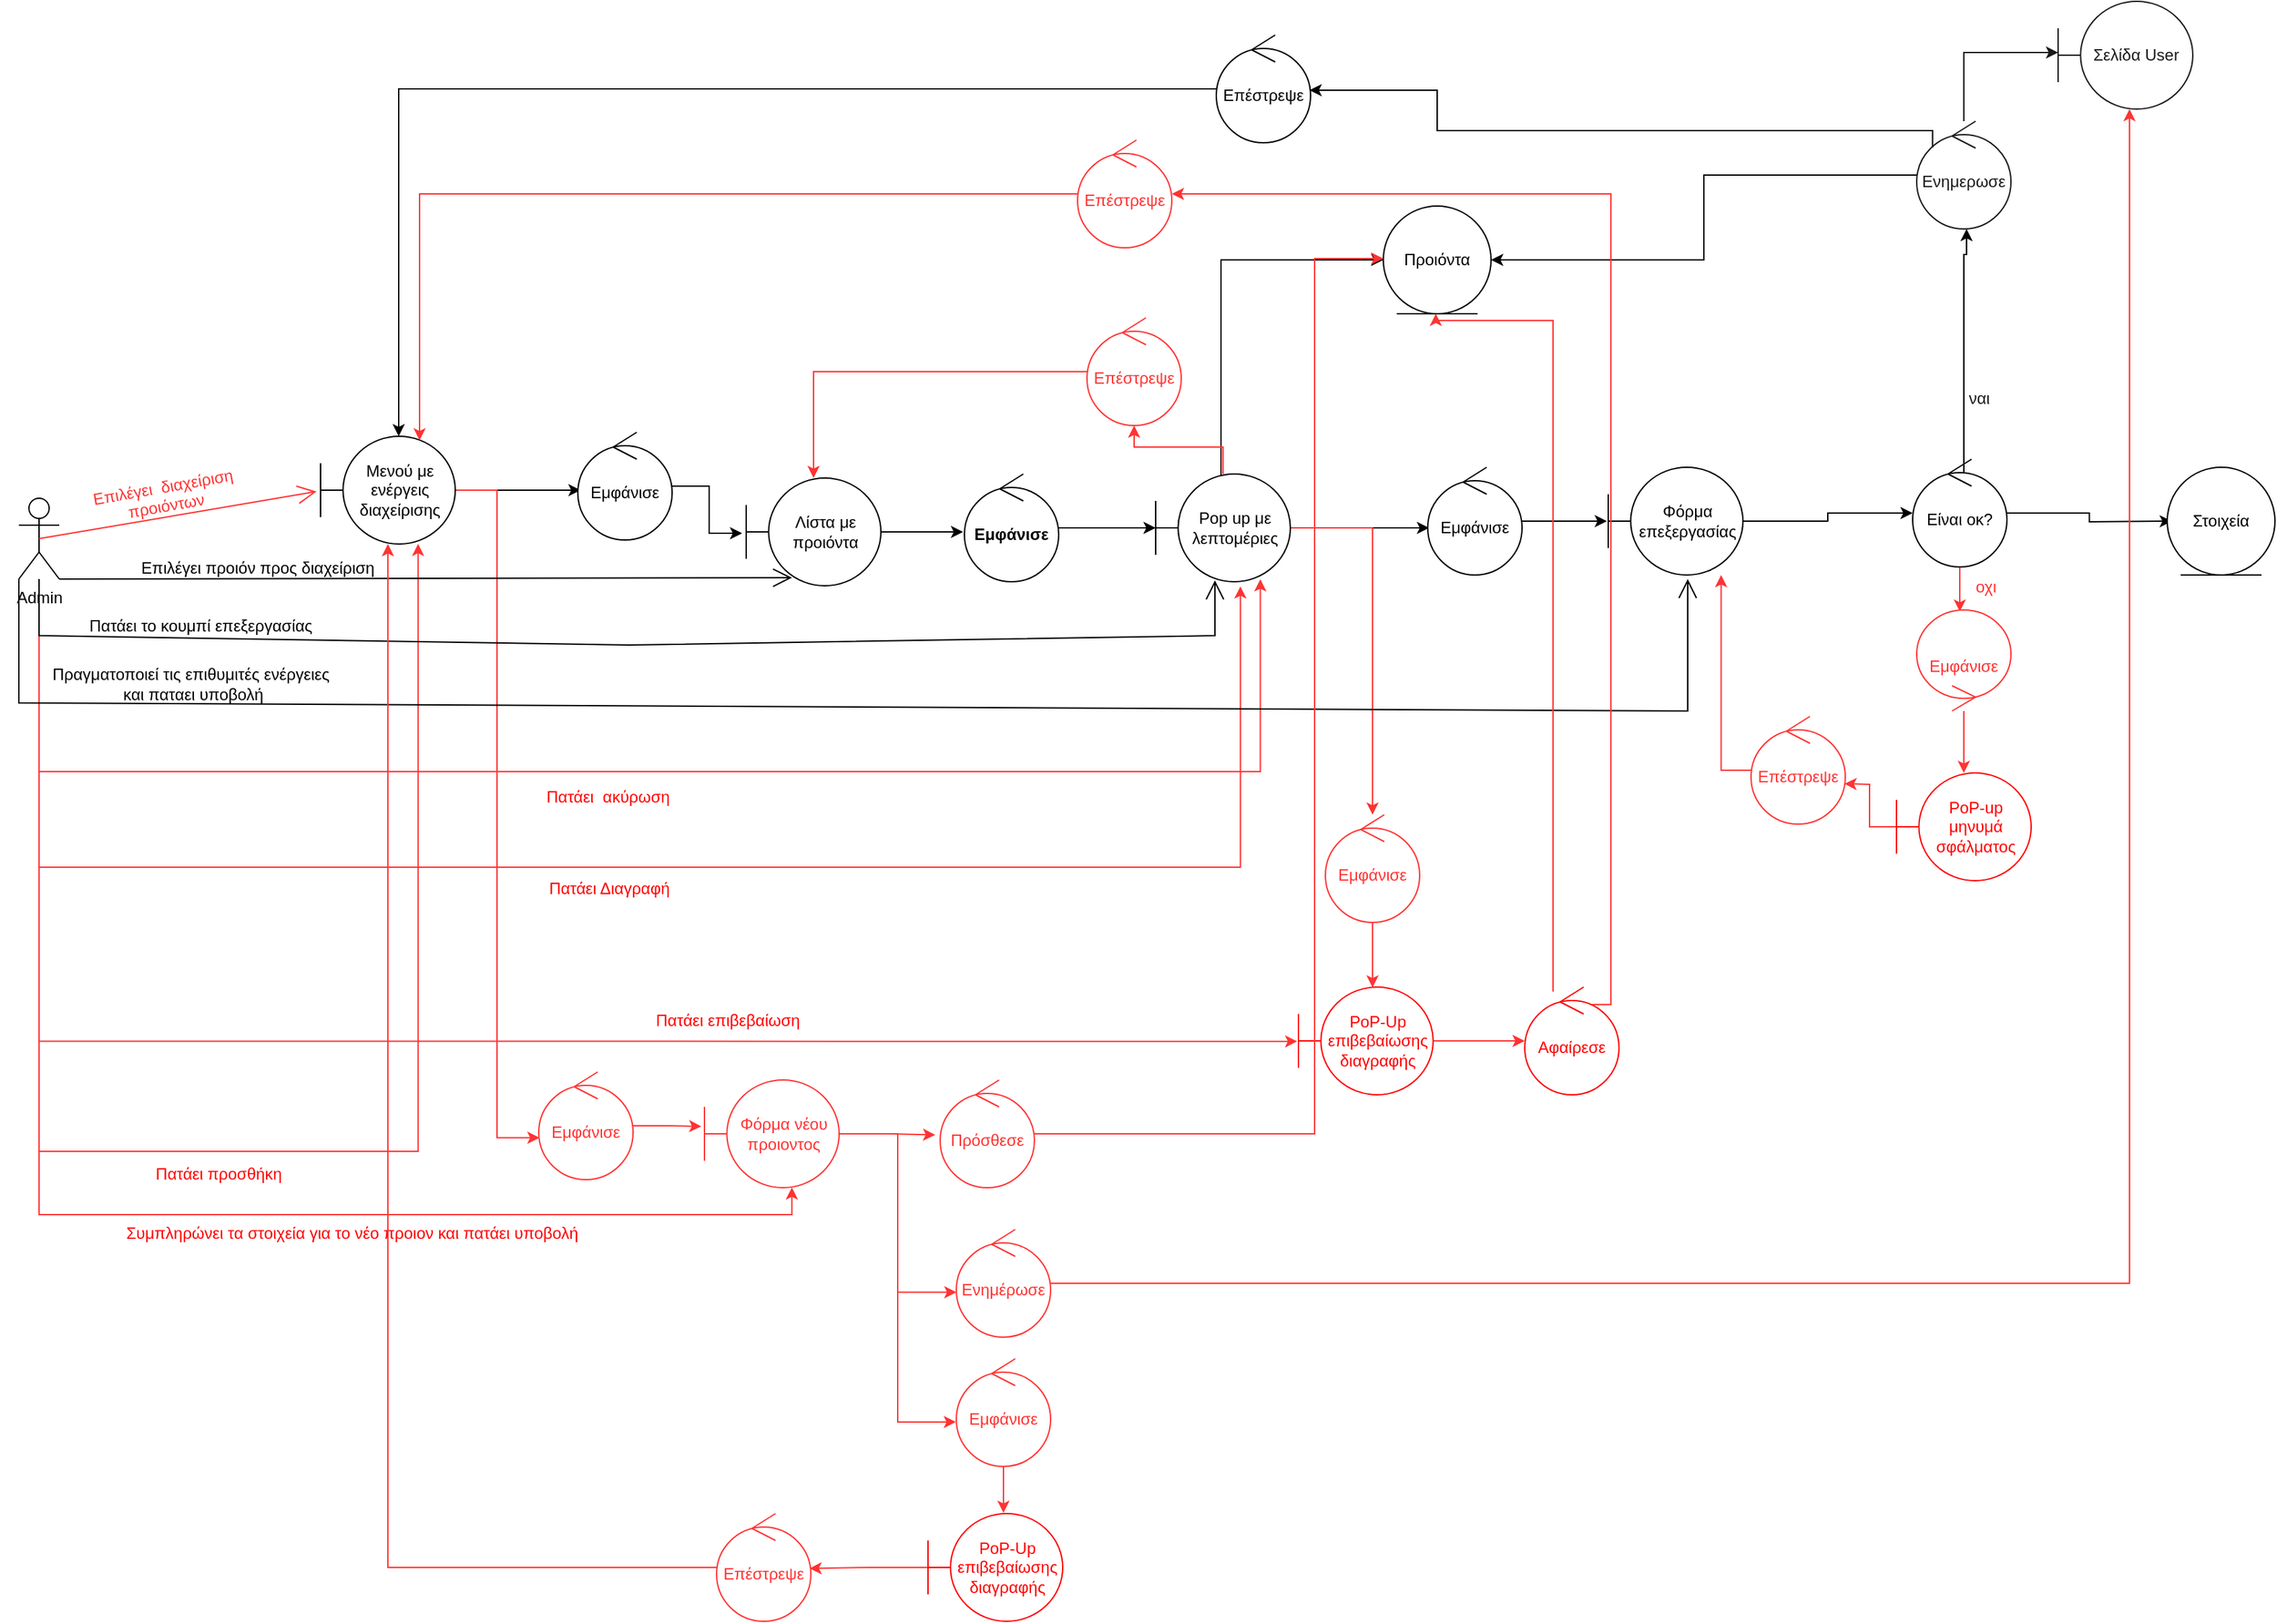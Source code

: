 <mxfile version="21.0.8" type="device"><diagram id="BVk4dmDbdAy633cZZQR-" name="Page-1"><mxGraphModel dx="2369" dy="1790" grid="0" gridSize="10" guides="1" tooltips="1" connect="1" arrows="1" fold="1" page="1" pageScale="1" pageWidth="827" pageHeight="583" math="0" shadow="0"><root><mxCell id="0"/><mxCell id="1" parent="0"/><mxCell id="6h5A-YxU4IPM1aqEzXsE-11" style="edgeStyle=orthogonalEdgeStyle;rounded=0;orthogonalLoop=1;jettySize=auto;html=1;entryX=0.777;entryY=0.977;entryDx=0;entryDy=0;entryPerimeter=0;strokeColor=#FF3333;" parent="1" source="ZYEHOrxE9jS_lm-E14R--1" target="ZYEHOrxE9jS_lm-E14R--22" edge="1"><mxGeometry relative="1" as="geometry"><Array as="points"><mxPoint x="35" y="403"/><mxPoint x="942" y="403"/></Array></mxGeometry></mxCell><mxCell id="6h5A-YxU4IPM1aqEzXsE-22" style="edgeStyle=orthogonalEdgeStyle;rounded=0;orthogonalLoop=1;jettySize=auto;html=1;entryX=0.629;entryY=1.043;entryDx=0;entryDy=0;entryPerimeter=0;strokeColor=#FF3333;" parent="1" source="ZYEHOrxE9jS_lm-E14R--1" target="ZYEHOrxE9jS_lm-E14R--22" edge="1"><mxGeometry relative="1" as="geometry"><Array as="points"><mxPoint x="35" y="474"/><mxPoint x="927" y="474"/></Array></mxGeometry></mxCell><mxCell id="6h5A-YxU4IPM1aqEzXsE-29" style="edgeStyle=orthogonalEdgeStyle;rounded=0;orthogonalLoop=1;jettySize=auto;html=1;entryX=-0.009;entryY=0.504;entryDx=0;entryDy=0;entryPerimeter=0;strokeColor=#FF3333;" parent="1" source="ZYEHOrxE9jS_lm-E14R--1" target="6h5A-YxU4IPM1aqEzXsE-27" edge="1"><mxGeometry relative="1" as="geometry"><Array as="points"><mxPoint x="35" y="603"/></Array></mxGeometry></mxCell><mxCell id="6h5A-YxU4IPM1aqEzXsE-42" style="edgeStyle=orthogonalEdgeStyle;rounded=0;orthogonalLoop=1;jettySize=auto;html=1;entryX=0.724;entryY=0.998;entryDx=0;entryDy=0;entryPerimeter=0;strokeColor=#FF3333;" parent="1" source="ZYEHOrxE9jS_lm-E14R--1" target="ZYEHOrxE9jS_lm-E14R--6" edge="1"><mxGeometry relative="1" as="geometry"><Array as="points"><mxPoint x="35" y="685"/><mxPoint x="316" y="685"/></Array></mxGeometry></mxCell><mxCell id="6h5A-YxU4IPM1aqEzXsE-47" style="edgeStyle=orthogonalEdgeStyle;rounded=0;orthogonalLoop=1;jettySize=auto;html=1;entryX=0.649;entryY=0.997;entryDx=0;entryDy=0;entryPerimeter=0;strokeColor=#FF3333;" parent="1" source="ZYEHOrxE9jS_lm-E14R--1" target="6h5A-YxU4IPM1aqEzXsE-43" edge="1"><mxGeometry relative="1" as="geometry"><Array as="points"><mxPoint x="35" y="732"/><mxPoint x="594" y="732"/></Array></mxGeometry></mxCell><mxCell id="ZYEHOrxE9jS_lm-E14R--1" value="Admin" style="shape=umlActor;verticalLabelPosition=bottom;verticalAlign=top;html=1;" parent="1" vertex="1"><mxGeometry x="20" y="200" width="30" height="60" as="geometry"/></mxCell><mxCell id="ZYEHOrxE9jS_lm-E14R--5" value="" style="endArrow=open;endFill=1;endSize=12;html=1;rounded=0;exitX=0.5;exitY=0.5;exitDx=0;exitDy=0;exitPerimeter=0;entryX=-0.03;entryY=0.513;entryDx=0;entryDy=0;entryPerimeter=0;strokeColor=#FF3333;" parent="1" source="ZYEHOrxE9jS_lm-E14R--1" target="ZYEHOrxE9jS_lm-E14R--6" edge="1"><mxGeometry width="160" relative="1" as="geometry"><mxPoint x="334" y="250" as="sourcePoint"/><mxPoint x="170" y="230" as="targetPoint"/></mxGeometry></mxCell><mxCell id="ZYEHOrxE9jS_lm-E14R--8" style="edgeStyle=orthogonalEdgeStyle;rounded=0;orthogonalLoop=1;jettySize=auto;html=1;entryX=0.029;entryY=0.538;entryDx=0;entryDy=0;entryPerimeter=0;" parent="1" source="ZYEHOrxE9jS_lm-E14R--6" target="ZYEHOrxE9jS_lm-E14R--10" edge="1"><mxGeometry relative="1" as="geometry"><mxPoint x="452" y="230" as="targetPoint"/></mxGeometry></mxCell><mxCell id="6h5A-YxU4IPM1aqEzXsE-45" style="edgeStyle=orthogonalEdgeStyle;rounded=0;orthogonalLoop=1;jettySize=auto;html=1;entryX=0.008;entryY=0.611;entryDx=0;entryDy=0;entryPerimeter=0;strokeColor=#FF3333;" parent="1" source="ZYEHOrxE9jS_lm-E14R--6" target="6h5A-YxU4IPM1aqEzXsE-44" edge="1"><mxGeometry relative="1" as="geometry"/></mxCell><mxCell id="ZYEHOrxE9jS_lm-E14R--6" value="Μενού με ενέργεις διαχείρισης" style="shape=umlBoundary;whiteSpace=wrap;html=1;" parent="1" vertex="1"><mxGeometry x="244" y="154" width="100" height="80" as="geometry"/></mxCell><mxCell id="ZYEHOrxE9jS_lm-E14R--7" value="&lt;font color=&quot;#ff3333&quot;&gt;Επιλέγει&amp;nbsp;&amp;nbsp;διαχείριση&lt;br&gt;προιόντων&lt;br&gt;&amp;nbsp;&lt;/font&gt;" style="text;html=1;align=center;verticalAlign=middle;resizable=0;points=[];autosize=1;strokeColor=none;fillColor=none;rotation=-10;" parent="1" vertex="1"><mxGeometry x="67" y="178" width="123" height="55" as="geometry"/></mxCell><mxCell id="ZYEHOrxE9jS_lm-E14R--12" style="edgeStyle=orthogonalEdgeStyle;rounded=0;orthogonalLoop=1;jettySize=auto;html=1;entryX=-0.03;entryY=0.513;entryDx=0;entryDy=0;entryPerimeter=0;" parent="1" source="ZYEHOrxE9jS_lm-E14R--10" target="ZYEHOrxE9jS_lm-E14R--15" edge="1"><mxGeometry relative="1" as="geometry"><mxPoint x="558" y="223" as="targetPoint"/></mxGeometry></mxCell><mxCell id="ZYEHOrxE9jS_lm-E14R--10" value="&lt;span style=&quot;&quot;&gt;Εμφάνισε&lt;/span&gt;" style="ellipse;shape=umlControl;whiteSpace=wrap;html=1;" parent="1" vertex="1"><mxGeometry x="435" y="151" width="70" height="80" as="geometry"/></mxCell><mxCell id="ZYEHOrxE9jS_lm-E14R--14" value="Επιλέγει προιόν προς διαχείριση" style="text;html=1;align=center;verticalAlign=middle;resizable=0;points=[];autosize=1;strokeColor=none;fillColor=none;rotation=0;" parent="1" vertex="1"><mxGeometry x="101" y="239" width="191" height="26" as="geometry"/></mxCell><mxCell id="ZYEHOrxE9jS_lm-E14R--20" style="edgeStyle=orthogonalEdgeStyle;rounded=0;orthogonalLoop=1;jettySize=auto;html=1;entryX=-0.014;entryY=0.538;entryDx=0;entryDy=0;entryPerimeter=0;" parent="1" source="ZYEHOrxE9jS_lm-E14R--15" target="ZYEHOrxE9jS_lm-E14R--19" edge="1"><mxGeometry relative="1" as="geometry"/></mxCell><mxCell id="ZYEHOrxE9jS_lm-E14R--15" value="Λίστα με προιόντα" style="shape=umlBoundary;whiteSpace=wrap;html=1;" parent="1" vertex="1"><mxGeometry x="560" y="185" width="100" height="80" as="geometry"/></mxCell><mxCell id="ZYEHOrxE9jS_lm-E14R--17" value="" style="endArrow=open;endFill=1;endSize=12;html=1;rounded=0;entryX=0.34;entryY=0.925;entryDx=0;entryDy=0;entryPerimeter=0;exitX=1;exitY=1;exitDx=0;exitDy=0;exitPerimeter=0;" parent="1" source="ZYEHOrxE9jS_lm-E14R--1" target="ZYEHOrxE9jS_lm-E14R--15" edge="1"><mxGeometry width="160" relative="1" as="geometry"><mxPoint x="332" y="339" as="sourcePoint"/><mxPoint x="492" y="339" as="targetPoint"/><Array as="points"/></mxGeometry></mxCell><mxCell id="ZYEHOrxE9jS_lm-E14R--21" style="edgeStyle=orthogonalEdgeStyle;rounded=0;orthogonalLoop=1;jettySize=auto;html=1;" parent="1" source="ZYEHOrxE9jS_lm-E14R--19" target="ZYEHOrxE9jS_lm-E14R--22" edge="1"><mxGeometry relative="1" as="geometry"><mxPoint x="921" y="222" as="targetPoint"/></mxGeometry></mxCell><mxCell id="6h5A-YxU4IPM1aqEzXsE-4" style="edgeStyle=orthogonalEdgeStyle;rounded=0;orthogonalLoop=1;jettySize=auto;html=1;entryX=0;entryY=0.5;entryDx=0;entryDy=0;" parent="1" source="ZYEHOrxE9jS_lm-E14R--19" target="6h5A-YxU4IPM1aqEzXsE-3" edge="1"><mxGeometry relative="1" as="geometry"/></mxCell><mxCell id="ZYEHOrxE9jS_lm-E14R--19" value="Εμφάνισε" style="ellipse;shape=umlControl;whiteSpace=wrap;html=1;fontStyle=1" parent="1" vertex="1"><mxGeometry x="722" y="182" width="70" height="80" as="geometry"/></mxCell><mxCell id="ZYEHOrxE9jS_lm-E14R--25" style="edgeStyle=orthogonalEdgeStyle;rounded=0;orthogonalLoop=1;jettySize=auto;html=1;entryX=0.014;entryY=0.563;entryDx=0;entryDy=0;entryPerimeter=0;" parent="1" source="ZYEHOrxE9jS_lm-E14R--22" target="ZYEHOrxE9jS_lm-E14R--26" edge="1"><mxGeometry relative="1" as="geometry"><mxPoint x="1060" y="222" as="targetPoint"/></mxGeometry></mxCell><mxCell id="6h5A-YxU4IPM1aqEzXsE-14" style="edgeStyle=orthogonalEdgeStyle;rounded=0;orthogonalLoop=1;jettySize=auto;html=1;strokeColor=#FF3333;" parent="1" source="ZYEHOrxE9jS_lm-E14R--22" target="6h5A-YxU4IPM1aqEzXsE-13" edge="1"><mxGeometry relative="1" as="geometry"/></mxCell><mxCell id="6h5A-YxU4IPM1aqEzXsE-25" style="edgeStyle=orthogonalEdgeStyle;rounded=0;orthogonalLoop=1;jettySize=auto;html=1;strokeColor=#FF3333;" parent="1" source="ZYEHOrxE9jS_lm-E14R--22" target="6h5A-YxU4IPM1aqEzXsE-24" edge="1"><mxGeometry relative="1" as="geometry"/></mxCell><mxCell id="ZYEHOrxE9jS_lm-E14R--22" value="Pop up με λεπτομέριες " style="shape=umlBoundary;whiteSpace=wrap;html=1;" parent="1" vertex="1"><mxGeometry x="864" y="182" width="100" height="80" as="geometry"/></mxCell><mxCell id="ZYEHOrxE9jS_lm-E14R--23" value="" style="endArrow=open;endFill=1;endSize=12;html=1;rounded=0;entryX=0.44;entryY=0.988;entryDx=0;entryDy=0;entryPerimeter=0;" parent="1" source="ZYEHOrxE9jS_lm-E14R--1" target="ZYEHOrxE9jS_lm-E14R--22" edge="1"><mxGeometry width="160" relative="1" as="geometry"><mxPoint x="332" y="338" as="sourcePoint"/><mxPoint x="914" y="302" as="targetPoint"/><Array as="points"><mxPoint x="35" y="302"/><mxPoint x="473" y="309"/><mxPoint x="908" y="302"/></Array></mxGeometry></mxCell><mxCell id="ZYEHOrxE9jS_lm-E14R--24" value="&amp;nbsp;Πατάει το κουμπί επεξεργασίας" style="text;html=1;align=center;verticalAlign=middle;resizable=0;points=[];autosize=1;strokeColor=none;fillColor=none;" parent="1" vertex="1"><mxGeometry x="59" y="282" width="187" height="26" as="geometry"/></mxCell><mxCell id="ZYEHOrxE9jS_lm-E14R--29" style="edgeStyle=orthogonalEdgeStyle;rounded=0;orthogonalLoop=1;jettySize=auto;html=1;entryX=-0.01;entryY=0.5;entryDx=0;entryDy=0;entryPerimeter=0;" parent="1" source="ZYEHOrxE9jS_lm-E14R--26" target="ZYEHOrxE9jS_lm-E14R--28" edge="1"><mxGeometry relative="1" as="geometry"/></mxCell><mxCell id="ZYEHOrxE9jS_lm-E14R--26" value="Εμφάνισε" style="ellipse;shape=umlControl;whiteSpace=wrap;html=1;" parent="1" vertex="1"><mxGeometry x="1066" y="177" width="70" height="80" as="geometry"/></mxCell><mxCell id="ZYEHOrxE9jS_lm-E14R--33" style="edgeStyle=orthogonalEdgeStyle;rounded=0;orthogonalLoop=1;jettySize=auto;html=1;" parent="1" source="ZYEHOrxE9jS_lm-E14R--28" target="ZYEHOrxE9jS_lm-E14R--34" edge="1"><mxGeometry relative="1" as="geometry"><mxPoint x="1370" y="217" as="targetPoint"/></mxGeometry></mxCell><mxCell id="ZYEHOrxE9jS_lm-E14R--28" value="Φόρμα επεξεργασίας" style="shape=umlBoundary;whiteSpace=wrap;html=1;" parent="1" vertex="1"><mxGeometry x="1200" y="177" width="100" height="80" as="geometry"/></mxCell><mxCell id="ZYEHOrxE9jS_lm-E14R--30" value="" style="endArrow=open;endFill=1;endSize=12;html=1;rounded=0;exitX=0;exitY=1;exitDx=0;exitDy=0;exitPerimeter=0;" parent="1" source="ZYEHOrxE9jS_lm-E14R--1" edge="1"><mxGeometry width="160" relative="1" as="geometry"><mxPoint x="425" y="208" as="sourcePoint"/><mxPoint x="1259" y="260" as="targetPoint"/><Array as="points"><mxPoint x="20" y="352"/><mxPoint x="1259" y="358"/></Array></mxGeometry></mxCell><mxCell id="ZYEHOrxE9jS_lm-E14R--32" value="Πραγματοποιεί τις επιθυμιτές ενέργειες&amp;nbsp;&lt;br&gt;και παταει υποβολή" style="text;html=1;align=center;verticalAlign=middle;resizable=0;points=[];autosize=1;strokeColor=none;fillColor=none;" parent="1" vertex="1"><mxGeometry x="35" y="317" width="227" height="41" as="geometry"/></mxCell><mxCell id="ZYEHOrxE9jS_lm-E14R--35" style="edgeStyle=orthogonalEdgeStyle;rounded=0;orthogonalLoop=1;jettySize=auto;html=1;exitX=0.5;exitY=0.138;exitDx=0;exitDy=0;exitPerimeter=0;entryX=0.529;entryY=1;entryDx=0;entryDy=0;entryPerimeter=0;" parent="1" source="ZYEHOrxE9jS_lm-E14R--34" target="ZYEHOrxE9jS_lm-E14R--57" edge="1"><mxGeometry relative="1" as="geometry"><mxPoint x="1018" y="57" as="targetPoint"/><Array as="points"><mxPoint x="1464" y="19"/><mxPoint x="1466" y="19"/></Array></mxGeometry></mxCell><mxCell id="gF65fLFHpjNA3G-2WyS_-3" style="edgeStyle=orthogonalEdgeStyle;rounded=0;orthogonalLoop=1;jettySize=auto;html=1;" edge="1" parent="1" source="ZYEHOrxE9jS_lm-E14R--34"><mxGeometry relative="1" as="geometry"><mxPoint x="1618.412" y="217" as="targetPoint"/></mxGeometry></mxCell><mxCell id="gF65fLFHpjNA3G-2WyS_-6" style="edgeStyle=orthogonalEdgeStyle;rounded=0;orthogonalLoop=1;jettySize=auto;html=1;strokeColor=#FF3333;" edge="1" parent="1" source="ZYEHOrxE9jS_lm-E14R--34"><mxGeometry relative="1" as="geometry"><mxPoint x="1461" y="284.176" as="targetPoint"/></mxGeometry></mxCell><mxCell id="ZYEHOrxE9jS_lm-E14R--34" value="Είναι οκ?" style="ellipse;shape=umlControl;whiteSpace=wrap;html=1;" parent="1" vertex="1"><mxGeometry x="1426" y="171" width="70" height="80" as="geometry"/></mxCell><mxCell id="ZYEHOrxE9jS_lm-E14R--40" style="edgeStyle=orthogonalEdgeStyle;rounded=0;orthogonalLoop=1;jettySize=auto;html=1;entryX=0.58;entryY=0;entryDx=0;entryDy=0;entryPerimeter=0;" parent="1" source="ZYEHOrxE9jS_lm-E14R--39" target="ZYEHOrxE9jS_lm-E14R--6" edge="1"><mxGeometry relative="1" as="geometry"><mxPoint x="297" y="73" as="targetPoint"/></mxGeometry></mxCell><mxCell id="ZYEHOrxE9jS_lm-E14R--39" value="Επέστρεψε" style="ellipse;shape=umlControl;whiteSpace=wrap;html=1;" parent="1" vertex="1"><mxGeometry x="909" y="-144" width="70" height="80" as="geometry"/></mxCell><mxCell id="ZYEHOrxE9jS_lm-E14R--48" value="&lt;font color=&quot;#1a1a1a&quot;&gt;ναι&lt;/font&gt;" style="text;html=1;align=center;verticalAlign=middle;resizable=0;points=[];autosize=1;strokeColor=none;fillColor=none;fontColor=#FF0000;" parent="1" vertex="1"><mxGeometry x="1458" y="113" width="34" height="26" as="geometry"/></mxCell><mxCell id="6h5A-YxU4IPM1aqEzXsE-32" style="edgeStyle=orthogonalEdgeStyle;rounded=0;orthogonalLoop=1;jettySize=auto;html=1;strokeColor=#FF3333;" parent="1" source="ZYEHOrxE9jS_lm-E14R--55" target="6h5A-YxU4IPM1aqEzXsE-3" edge="1"><mxGeometry relative="1" as="geometry"><Array as="points"><mxPoint x="1159" y="68"/><mxPoint x="1072" y="68"/></Array></mxGeometry></mxCell><mxCell id="ZYEHOrxE9jS_lm-E14R--55" value="Αφαίρεσε" style="ellipse;shape=umlControl;whiteSpace=wrap;html=1;fontColor=#FF0000;strokeColor=#FF0000;" parent="1" vertex="1"><mxGeometry x="1138" y="563" width="70" height="80" as="geometry"/></mxCell><mxCell id="ZYEHOrxE9jS_lm-E14R--86" style="edgeStyle=orthogonalEdgeStyle;rounded=0;orthogonalLoop=1;jettySize=auto;html=1;fontColor=#FF0000;strokeColor=#1A1A1A;" parent="1" source="ZYEHOrxE9jS_lm-E14R--57" target="ZYEHOrxE9jS_lm-E14R--87" edge="1"><mxGeometry relative="1" as="geometry"><mxPoint x="1284.167" y="-131.333" as="targetPoint"/><Array as="points"><mxPoint x="1464" y="-131"/></Array></mxGeometry></mxCell><mxCell id="6h5A-YxU4IPM1aqEzXsE-7" style="edgeStyle=orthogonalEdgeStyle;rounded=0;orthogonalLoop=1;jettySize=auto;html=1;" parent="1" source="ZYEHOrxE9jS_lm-E14R--57" target="6h5A-YxU4IPM1aqEzXsE-3" edge="1"><mxGeometry relative="1" as="geometry"/></mxCell><mxCell id="ZYEHOrxE9jS_lm-E14R--57" value="&lt;font color=&quot;#1a1a1a&quot;&gt;Ενημερωσε&lt;/font&gt;" style="ellipse;shape=umlControl;whiteSpace=wrap;html=1;fontColor=#FF0000;strokeColor=#1A1A1A;" parent="1" vertex="1"><mxGeometry x="1429" y="-80" width="70" height="80" as="geometry"/></mxCell><mxCell id="ZYEHOrxE9jS_lm-E14R--61" value="&lt;font color=&quot;#ff0000&quot;&gt;Πατάει&amp;nbsp; ακύρωση&lt;br&gt;&lt;/font&gt;" style="text;html=1;align=center;verticalAlign=middle;resizable=0;points=[];autosize=1;strokeColor=none;fillColor=none;fontColor=#1A1A1A;" parent="1" vertex="1"><mxGeometry x="403" y="409" width="108" height="26" as="geometry"/></mxCell><mxCell id="ZYEHOrxE9jS_lm-E14R--85" value="Πατάει προσθήκη" style="text;html=1;align=center;verticalAlign=middle;resizable=0;points=[];autosize=1;strokeColor=none;fillColor=none;fontColor=#FF0000;" parent="1" vertex="1"><mxGeometry x="111" y="689" width="113" height="26" as="geometry"/></mxCell><mxCell id="ZYEHOrxE9jS_lm-E14R--87" value="&lt;font color=&quot;#1a1a1a&quot;&gt;Σελίδα User&lt;/font&gt;" style="shape=umlBoundary;whiteSpace=wrap;html=1;fontColor=#FF0000;strokeColor=#1A1A1A;" parent="1" vertex="1"><mxGeometry x="1533.997" y="-169.003" width="100" height="80" as="geometry"/></mxCell><mxCell id="6h5A-YxU4IPM1aqEzXsE-10" style="edgeStyle=orthogonalEdgeStyle;rounded=0;orthogonalLoop=1;jettySize=auto;html=1;entryX=0.989;entryY=0.512;entryDx=0;entryDy=0;entryPerimeter=0;exitX=0.168;exitY=0.243;exitDx=0;exitDy=0;exitPerimeter=0;" parent="1" source="ZYEHOrxE9jS_lm-E14R--57" target="ZYEHOrxE9jS_lm-E14R--39" edge="1"><mxGeometry relative="1" as="geometry"><Array as="points"><mxPoint x="1441" y="-73"/><mxPoint x="1073" y="-73"/><mxPoint x="1073" y="-103"/></Array><mxPoint x="1176" y="-55" as="sourcePoint"/></mxGeometry></mxCell><mxCell id="6h5A-YxU4IPM1aqEzXsE-40" style="edgeStyle=orthogonalEdgeStyle;rounded=0;orthogonalLoop=1;jettySize=auto;html=1;strokeColor=#FF3333;exitX=0.712;exitY=0.162;exitDx=0;exitDy=0;exitPerimeter=0;" parent="1" source="ZYEHOrxE9jS_lm-E14R--55" target="6h5A-YxU4IPM1aqEzXsE-39" edge="1"><mxGeometry relative="1" as="geometry"><Array as="points"><mxPoint x="1202" y="576"/><mxPoint x="1202" y="-26"/></Array></mxGeometry></mxCell><mxCell id="6h5A-YxU4IPM1aqEzXsE-3" value="Προιόντα" style="ellipse;shape=umlEntity;whiteSpace=wrap;html=1;" parent="1" vertex="1"><mxGeometry x="1033" y="-17" width="80" height="80" as="geometry"/></mxCell><mxCell id="6h5A-YxU4IPM1aqEzXsE-15" style="edgeStyle=orthogonalEdgeStyle;rounded=0;orthogonalLoop=1;jettySize=auto;html=1;strokeColor=#FF3333;" parent="1" source="6h5A-YxU4IPM1aqEzXsE-13" target="ZYEHOrxE9jS_lm-E14R--15" edge="1"><mxGeometry relative="1" as="geometry"/></mxCell><mxCell id="6h5A-YxU4IPM1aqEzXsE-13" value="&lt;font color=&quot;#ff3333&quot;&gt;Επέστρεψε&lt;/font&gt;" style="ellipse;shape=umlControl;whiteSpace=wrap;html=1;strokeColor=#FF3333;" parent="1" vertex="1"><mxGeometry x="813" y="66" width="70" height="80" as="geometry"/></mxCell><mxCell id="6h5A-YxU4IPM1aqEzXsE-20" style="edgeStyle=orthogonalEdgeStyle;rounded=0;orthogonalLoop=1;jettySize=auto;html=1;strokeColor=#FF3333;" parent="1" source="6h5A-YxU4IPM1aqEzXsE-17" edge="1"><mxGeometry relative="1" as="geometry"><mxPoint x="1375.368" y="412" as="targetPoint"/></mxGeometry></mxCell><mxCell id="6h5A-YxU4IPM1aqEzXsE-17" value="PoP-up μηνυμά σφάλματος" style="shape=umlBoundary;whiteSpace=wrap;html=1;fontColor=#FF0000;strokeColor=#FF0000;" parent="1" vertex="1"><mxGeometry x="1414" y="404" width="100" height="80" as="geometry"/></mxCell><mxCell id="6h5A-YxU4IPM1aqEzXsE-21" style="edgeStyle=orthogonalEdgeStyle;rounded=0;orthogonalLoop=1;jettySize=auto;html=1;entryX=0.838;entryY=1;entryDx=0;entryDy=0;entryPerimeter=0;strokeColor=#FF3333;" parent="1" source="6h5A-YxU4IPM1aqEzXsE-19" target="ZYEHOrxE9jS_lm-E14R--28" edge="1"><mxGeometry relative="1" as="geometry"/></mxCell><mxCell id="6h5A-YxU4IPM1aqEzXsE-19" value="&lt;font color=&quot;#ff3333&quot;&gt;Επέστρεψε&lt;/font&gt;" style="ellipse;shape=umlControl;whiteSpace=wrap;html=1;strokeColor=#FF3333;" parent="1" vertex="1"><mxGeometry x="1306" y="362" width="70" height="80" as="geometry"/></mxCell><mxCell id="6h5A-YxU4IPM1aqEzXsE-23" value="&lt;font color=&quot;#ff0000&quot;&gt;Πατάει Διαγραφή&lt;br&gt;&lt;/font&gt;" style="text;html=1;align=center;verticalAlign=middle;resizable=0;points=[];autosize=1;strokeColor=none;fillColor=none;fontColor=#1A1A1A;" parent="1" vertex="1"><mxGeometry x="404" y="477" width="107" height="26" as="geometry"/></mxCell><mxCell id="6h5A-YxU4IPM1aqEzXsE-28" style="edgeStyle=orthogonalEdgeStyle;rounded=0;orthogonalLoop=1;jettySize=auto;html=1;entryX=0.55;entryY=0.004;entryDx=0;entryDy=0;entryPerimeter=0;strokeColor=#FF3333;" parent="1" source="6h5A-YxU4IPM1aqEzXsE-24" target="6h5A-YxU4IPM1aqEzXsE-27" edge="1"><mxGeometry relative="1" as="geometry"/></mxCell><mxCell id="6h5A-YxU4IPM1aqEzXsE-24" value="&lt;font color=&quot;#ff3333&quot;&gt;Εμφάνισε&lt;/font&gt;" style="ellipse;shape=umlControl;whiteSpace=wrap;html=1;strokeColor=#FF3333;" parent="1" vertex="1"><mxGeometry x="990" y="435" width="70" height="80" as="geometry"/></mxCell><mxCell id="6h5A-YxU4IPM1aqEzXsE-31" style="edgeStyle=orthogonalEdgeStyle;rounded=0;orthogonalLoop=1;jettySize=auto;html=1;strokeColor=#FF3333;" parent="1" source="6h5A-YxU4IPM1aqEzXsE-27" target="ZYEHOrxE9jS_lm-E14R--55" edge="1"><mxGeometry relative="1" as="geometry"/></mxCell><mxCell id="6h5A-YxU4IPM1aqEzXsE-27" value="&lt;div&gt;PoP-Up επιβεβαίωσης&lt;/div&gt;&lt;div&gt;διαγραφής&lt;/div&gt;" style="shape=umlBoundary;whiteSpace=wrap;html=1;fontColor=#FF0000;strokeColor=#FF0000;" parent="1" vertex="1"><mxGeometry x="970" y="563" width="100" height="80" as="geometry"/></mxCell><mxCell id="6h5A-YxU4IPM1aqEzXsE-30" value="&lt;font color=&quot;#ff0000&quot;&gt;Πατάει επιβεβαίωση&lt;br&gt;&lt;/font&gt;" style="text;html=1;align=center;verticalAlign=middle;resizable=0;points=[];autosize=1;strokeColor=none;fillColor=none;fontColor=#1A1A1A;" parent="1" vertex="1"><mxGeometry x="484" y="575" width="124" height="26" as="geometry"/></mxCell><mxCell id="6h5A-YxU4IPM1aqEzXsE-41" style="edgeStyle=orthogonalEdgeStyle;rounded=0;orthogonalLoop=1;jettySize=auto;html=1;entryX=0.735;entryY=0.038;entryDx=0;entryDy=0;entryPerimeter=0;strokeColor=#FF3333;" parent="1" source="6h5A-YxU4IPM1aqEzXsE-39" target="ZYEHOrxE9jS_lm-E14R--6" edge="1"><mxGeometry relative="1" as="geometry"/></mxCell><mxCell id="6h5A-YxU4IPM1aqEzXsE-39" value="&lt;font color=&quot;#ff3333&quot;&gt;Επέστρεψε&lt;/font&gt;" style="ellipse;shape=umlControl;whiteSpace=wrap;html=1;strokeColor=#FF3333;" parent="1" vertex="1"><mxGeometry x="806" y="-66" width="70" height="80" as="geometry"/></mxCell><mxCell id="6h5A-YxU4IPM1aqEzXsE-51" style="edgeStyle=orthogonalEdgeStyle;rounded=0;orthogonalLoop=1;jettySize=auto;html=1;entryX=-0.053;entryY=0.51;entryDx=0;entryDy=0;entryPerimeter=0;strokeColor=#FF3333;" parent="1" source="6h5A-YxU4IPM1aqEzXsE-43" target="6h5A-YxU4IPM1aqEzXsE-49" edge="1"><mxGeometry relative="1" as="geometry"/></mxCell><mxCell id="6h5A-YxU4IPM1aqEzXsE-54" style="edgeStyle=orthogonalEdgeStyle;rounded=0;orthogonalLoop=1;jettySize=auto;html=1;entryX=0.001;entryY=0.583;entryDx=0;entryDy=0;entryPerimeter=0;strokeColor=#FF3333;" parent="1" source="6h5A-YxU4IPM1aqEzXsE-43" target="6h5A-YxU4IPM1aqEzXsE-53" edge="1"><mxGeometry relative="1" as="geometry"/></mxCell><mxCell id="6h5A-YxU4IPM1aqEzXsE-57" style="edgeStyle=orthogonalEdgeStyle;rounded=0;orthogonalLoop=1;jettySize=auto;html=1;entryX=-0.004;entryY=0.587;entryDx=0;entryDy=0;entryPerimeter=0;strokeColor=#FF3333;" parent="1" source="6h5A-YxU4IPM1aqEzXsE-43" target="6h5A-YxU4IPM1aqEzXsE-56" edge="1"><mxGeometry relative="1" as="geometry"/></mxCell><mxCell id="6h5A-YxU4IPM1aqEzXsE-43" value="&lt;font color=&quot;#ff3333&quot;&gt;Φόρμα νέου προιοντος&lt;br&gt;&lt;/font&gt;" style="shape=umlBoundary;whiteSpace=wrap;html=1;strokeColor=#FF3333;" parent="1" vertex="1"><mxGeometry x="529" y="632" width="100" height="80" as="geometry"/></mxCell><mxCell id="6h5A-YxU4IPM1aqEzXsE-46" style="edgeStyle=orthogonalEdgeStyle;rounded=0;orthogonalLoop=1;jettySize=auto;html=1;entryX=-0.023;entryY=0.431;entryDx=0;entryDy=0;entryPerimeter=0;strokeColor=#FF3333;" parent="1" source="6h5A-YxU4IPM1aqEzXsE-44" target="6h5A-YxU4IPM1aqEzXsE-43" edge="1"><mxGeometry relative="1" as="geometry"/></mxCell><mxCell id="6h5A-YxU4IPM1aqEzXsE-44" value="&lt;font color=&quot;#ff3333&quot;&gt;&lt;span style=&quot;&quot;&gt;Εμφάνισε&lt;/span&gt;&lt;/font&gt;" style="ellipse;shape=umlControl;whiteSpace=wrap;html=1;strokeColor=#FF3333;" parent="1" vertex="1"><mxGeometry x="406" y="626" width="70" height="80" as="geometry"/></mxCell><mxCell id="6h5A-YxU4IPM1aqEzXsE-48" value="Συμπληρώνει τα στοιχεία για το νέο προιον και πατάει υποβολή" style="text;html=1;align=center;verticalAlign=middle;resizable=0;points=[];autosize=1;strokeColor=none;fillColor=none;fontColor=#FF0000;" parent="1" vertex="1"><mxGeometry x="86" y="733" width="362" height="26" as="geometry"/></mxCell><mxCell id="6h5A-YxU4IPM1aqEzXsE-52" style="edgeStyle=orthogonalEdgeStyle;rounded=0;orthogonalLoop=1;jettySize=auto;html=1;strokeColor=#FF3333;" parent="1" source="6h5A-YxU4IPM1aqEzXsE-49" target="6h5A-YxU4IPM1aqEzXsE-3" edge="1"><mxGeometry relative="1" as="geometry"><Array as="points"><mxPoint x="982" y="672"/><mxPoint x="982" y="22"/></Array></mxGeometry></mxCell><mxCell id="6h5A-YxU4IPM1aqEzXsE-49" value="&lt;font color=&quot;#ff3333&quot;&gt;Πρόσθεσε&lt;/font&gt;" style="ellipse;shape=umlControl;whiteSpace=wrap;html=1;strokeColor=#FF3333;" parent="1" vertex="1"><mxGeometry x="704" y="632" width="70" height="80" as="geometry"/></mxCell><mxCell id="6h5A-YxU4IPM1aqEzXsE-55" style="edgeStyle=orthogonalEdgeStyle;rounded=0;orthogonalLoop=1;jettySize=auto;html=1;strokeColor=#FF3333;" parent="1" source="6h5A-YxU4IPM1aqEzXsE-53" target="ZYEHOrxE9jS_lm-E14R--87" edge="1"><mxGeometry relative="1" as="geometry"><Array as="points"><mxPoint x="1587" y="783"/></Array></mxGeometry></mxCell><mxCell id="6h5A-YxU4IPM1aqEzXsE-53" value="&lt;font color=&quot;#ff3333&quot;&gt;Ενημέρωσε&lt;/font&gt;" style="ellipse;shape=umlControl;whiteSpace=wrap;html=1;strokeColor=#FF3333;" parent="1" vertex="1"><mxGeometry x="716" y="743" width="70" height="80" as="geometry"/></mxCell><mxCell id="6h5A-YxU4IPM1aqEzXsE-63" style="edgeStyle=orthogonalEdgeStyle;rounded=0;orthogonalLoop=1;jettySize=auto;html=1;strokeColor=#FF3333;" parent="1" source="6h5A-YxU4IPM1aqEzXsE-56" edge="1"><mxGeometry relative="1" as="geometry"><mxPoint x="751" y="953.5" as="targetPoint"/></mxGeometry></mxCell><mxCell id="6h5A-YxU4IPM1aqEzXsE-56" value="&lt;font color=&quot;#ff3333&quot;&gt;Εμφάνισε&lt;/font&gt;" style="ellipse;shape=umlControl;whiteSpace=wrap;html=1;strokeColor=#FF3333;" parent="1" vertex="1"><mxGeometry x="716" y="839" width="70" height="80" as="geometry"/></mxCell><mxCell id="6h5A-YxU4IPM1aqEzXsE-65" style="edgeStyle=orthogonalEdgeStyle;rounded=0;orthogonalLoop=1;jettySize=auto;html=1;entryX=0.986;entryY=0.509;entryDx=0;entryDy=0;entryPerimeter=0;strokeColor=#FF3333;" parent="1" source="6h5A-YxU4IPM1aqEzXsE-59" target="6h5A-YxU4IPM1aqEzXsE-64" edge="1"><mxGeometry relative="1" as="geometry"/></mxCell><mxCell id="6h5A-YxU4IPM1aqEzXsE-59" value="&lt;div&gt;PoP-Up επιβεβαίωσης&lt;/div&gt;&lt;div&gt;διαγραφής&lt;/div&gt;" style="shape=umlBoundary;whiteSpace=wrap;html=1;fontColor=#FF0000;strokeColor=#FF0000;" parent="1" vertex="1"><mxGeometry x="695" y="954" width="100" height="80" as="geometry"/></mxCell><mxCell id="6h5A-YxU4IPM1aqEzXsE-61" value="&lt;font color=&quot;#ff3333&quot;&gt;οχι&lt;/font&gt;" style="text;html=1;align=center;verticalAlign=middle;resizable=0;points=[];autosize=1;strokeColor=none;fillColor=none;" parent="1" vertex="1"><mxGeometry x="1463" y="253" width="33" height="26" as="geometry"/></mxCell><mxCell id="6h5A-YxU4IPM1aqEzXsE-66" style="edgeStyle=orthogonalEdgeStyle;rounded=0;orthogonalLoop=1;jettySize=auto;html=1;strokeColor=#FF3333;" parent="1" source="6h5A-YxU4IPM1aqEzXsE-64" target="ZYEHOrxE9jS_lm-E14R--6" edge="1"><mxGeometry relative="1" as="geometry"><mxPoint x="573" y="883.5" as="targetPoint"/></mxGeometry></mxCell><mxCell id="6h5A-YxU4IPM1aqEzXsE-64" value="&lt;font color=&quot;#ff3333&quot;&gt;Επέστρεψε&lt;/font&gt;" style="ellipse;shape=umlControl;whiteSpace=wrap;html=1;strokeColor=#FF3333;" parent="1" vertex="1"><mxGeometry x="538" y="954" width="70" height="80" as="geometry"/></mxCell><mxCell id="gF65fLFHpjNA3G-2WyS_-2" value="Στοιχεία" style="ellipse;shape=umlEntity;whiteSpace=wrap;html=1;" vertex="1" parent="1"><mxGeometry x="1615" y="177" width="80" height="80" as="geometry"/></mxCell><mxCell id="gF65fLFHpjNA3G-2WyS_-7" style="edgeStyle=orthogonalEdgeStyle;rounded=0;orthogonalLoop=1;jettySize=auto;html=1;strokeColor=#FF3333;" edge="1" parent="1" source="gF65fLFHpjNA3G-2WyS_-4" target="6h5A-YxU4IPM1aqEzXsE-17"><mxGeometry relative="1" as="geometry"/></mxCell><mxCell id="gF65fLFHpjNA3G-2WyS_-4" value="&lt;font color=&quot;#ff3333&quot;&gt;Εμφάνισε&lt;/font&gt;" style="ellipse;shape=umlControl;whiteSpace=wrap;html=1;strokeColor=#FF3333;direction=west;" vertex="1" parent="1"><mxGeometry x="1429" y="283" width="70" height="75" as="geometry"/></mxCell></root></mxGraphModel></diagram></mxfile>